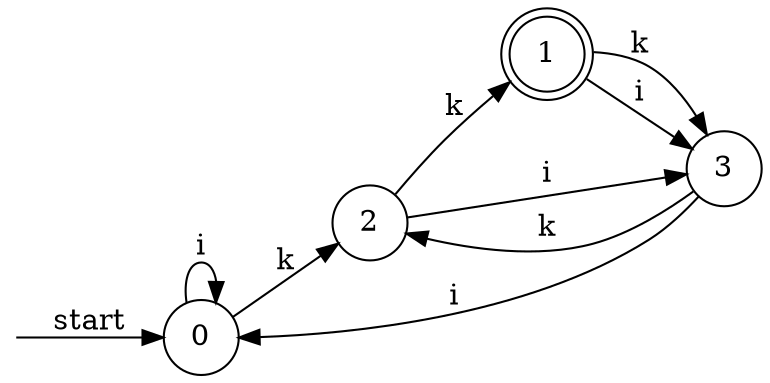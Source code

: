 digraph dfa {
    rankdir = LR;
    node [shape = circle];
    __start [style = invis, shape = point];
    __start -> "0" [ label = "start" ];
    node [shape = doublecircle]; "1"
    node [shape = circle];
    "2" -> "1" [ label = "k" ];
    "2" -> "3" [ label = "i" ];
    "0" -> "2" [ label = "k" ];
    "0" -> "0" [ label = "i" ];
    "1" -> "3" [ label = "k" ];
    "1" -> "3" [ label = "i" ];
    "3" -> "2" [ label = "k" ];
    "3" -> "0" [ label = "i" ];
}
